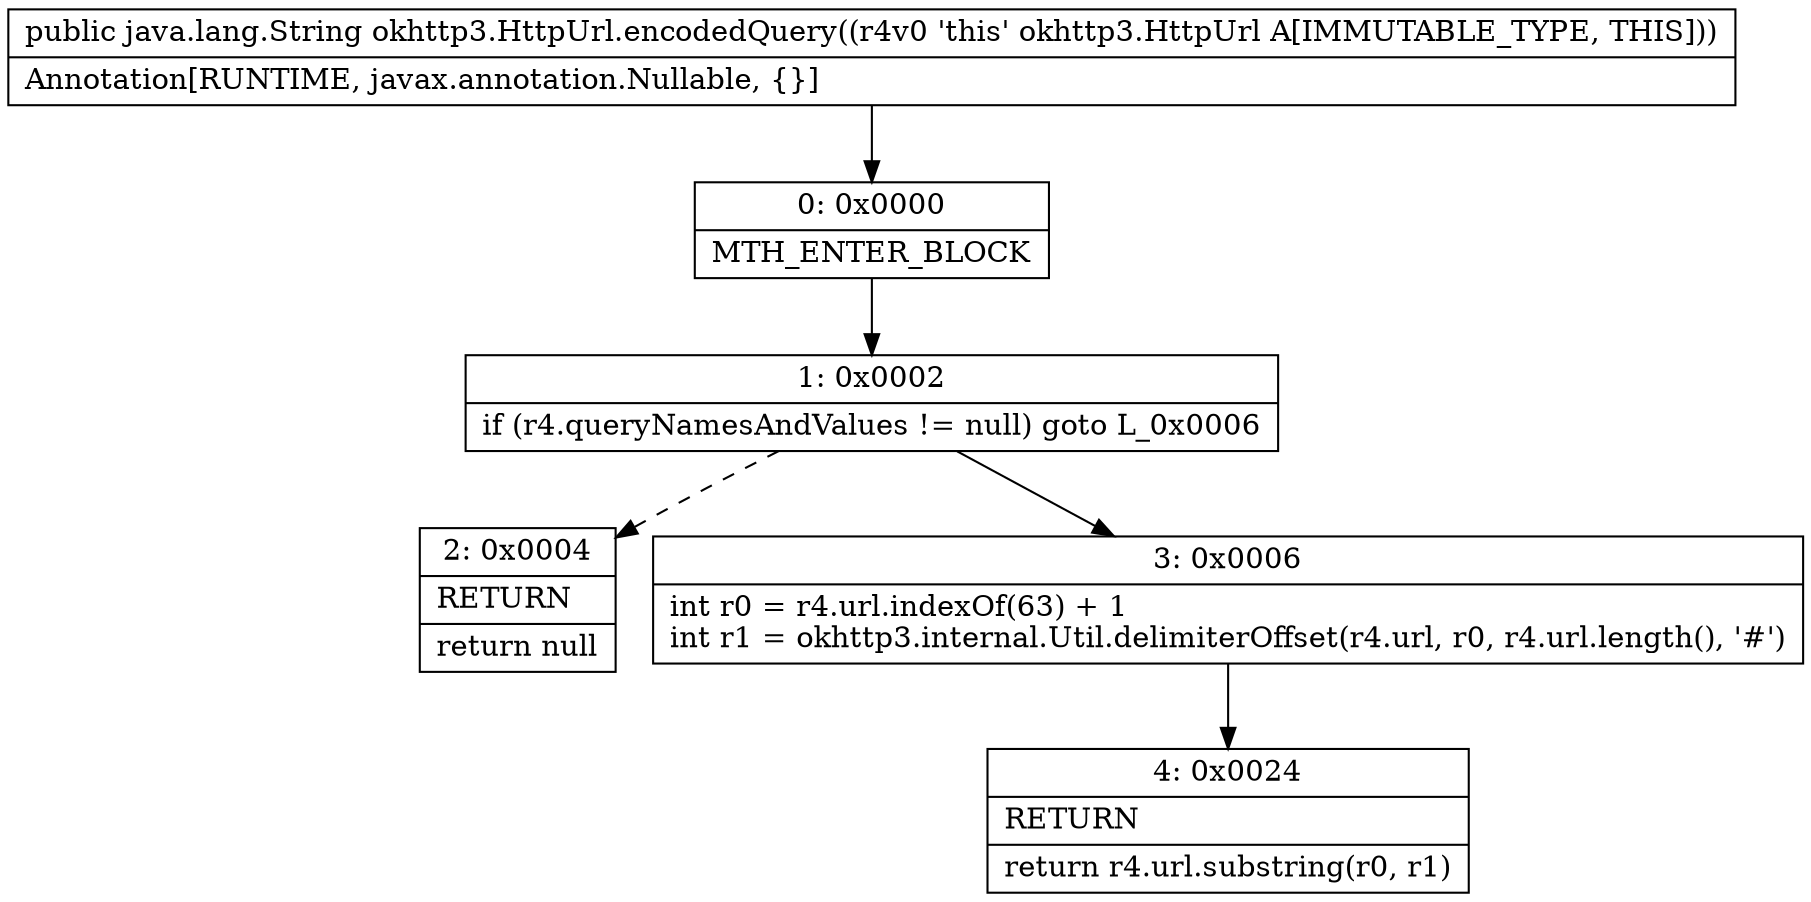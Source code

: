 digraph "CFG forokhttp3.HttpUrl.encodedQuery()Ljava\/lang\/String;" {
Node_0 [shape=record,label="{0\:\ 0x0000|MTH_ENTER_BLOCK\l}"];
Node_1 [shape=record,label="{1\:\ 0x0002|if (r4.queryNamesAndValues != null) goto L_0x0006\l}"];
Node_2 [shape=record,label="{2\:\ 0x0004|RETURN\l|return null\l}"];
Node_3 [shape=record,label="{3\:\ 0x0006|int r0 = r4.url.indexOf(63) + 1\lint r1 = okhttp3.internal.Util.delimiterOffset(r4.url, r0, r4.url.length(), '#')\l}"];
Node_4 [shape=record,label="{4\:\ 0x0024|RETURN\l|return r4.url.substring(r0, r1)\l}"];
MethodNode[shape=record,label="{public java.lang.String okhttp3.HttpUrl.encodedQuery((r4v0 'this' okhttp3.HttpUrl A[IMMUTABLE_TYPE, THIS]))  | Annotation[RUNTIME, javax.annotation.Nullable, \{\}]\l}"];
MethodNode -> Node_0;
Node_0 -> Node_1;
Node_1 -> Node_2[style=dashed];
Node_1 -> Node_3;
Node_3 -> Node_4;
}

